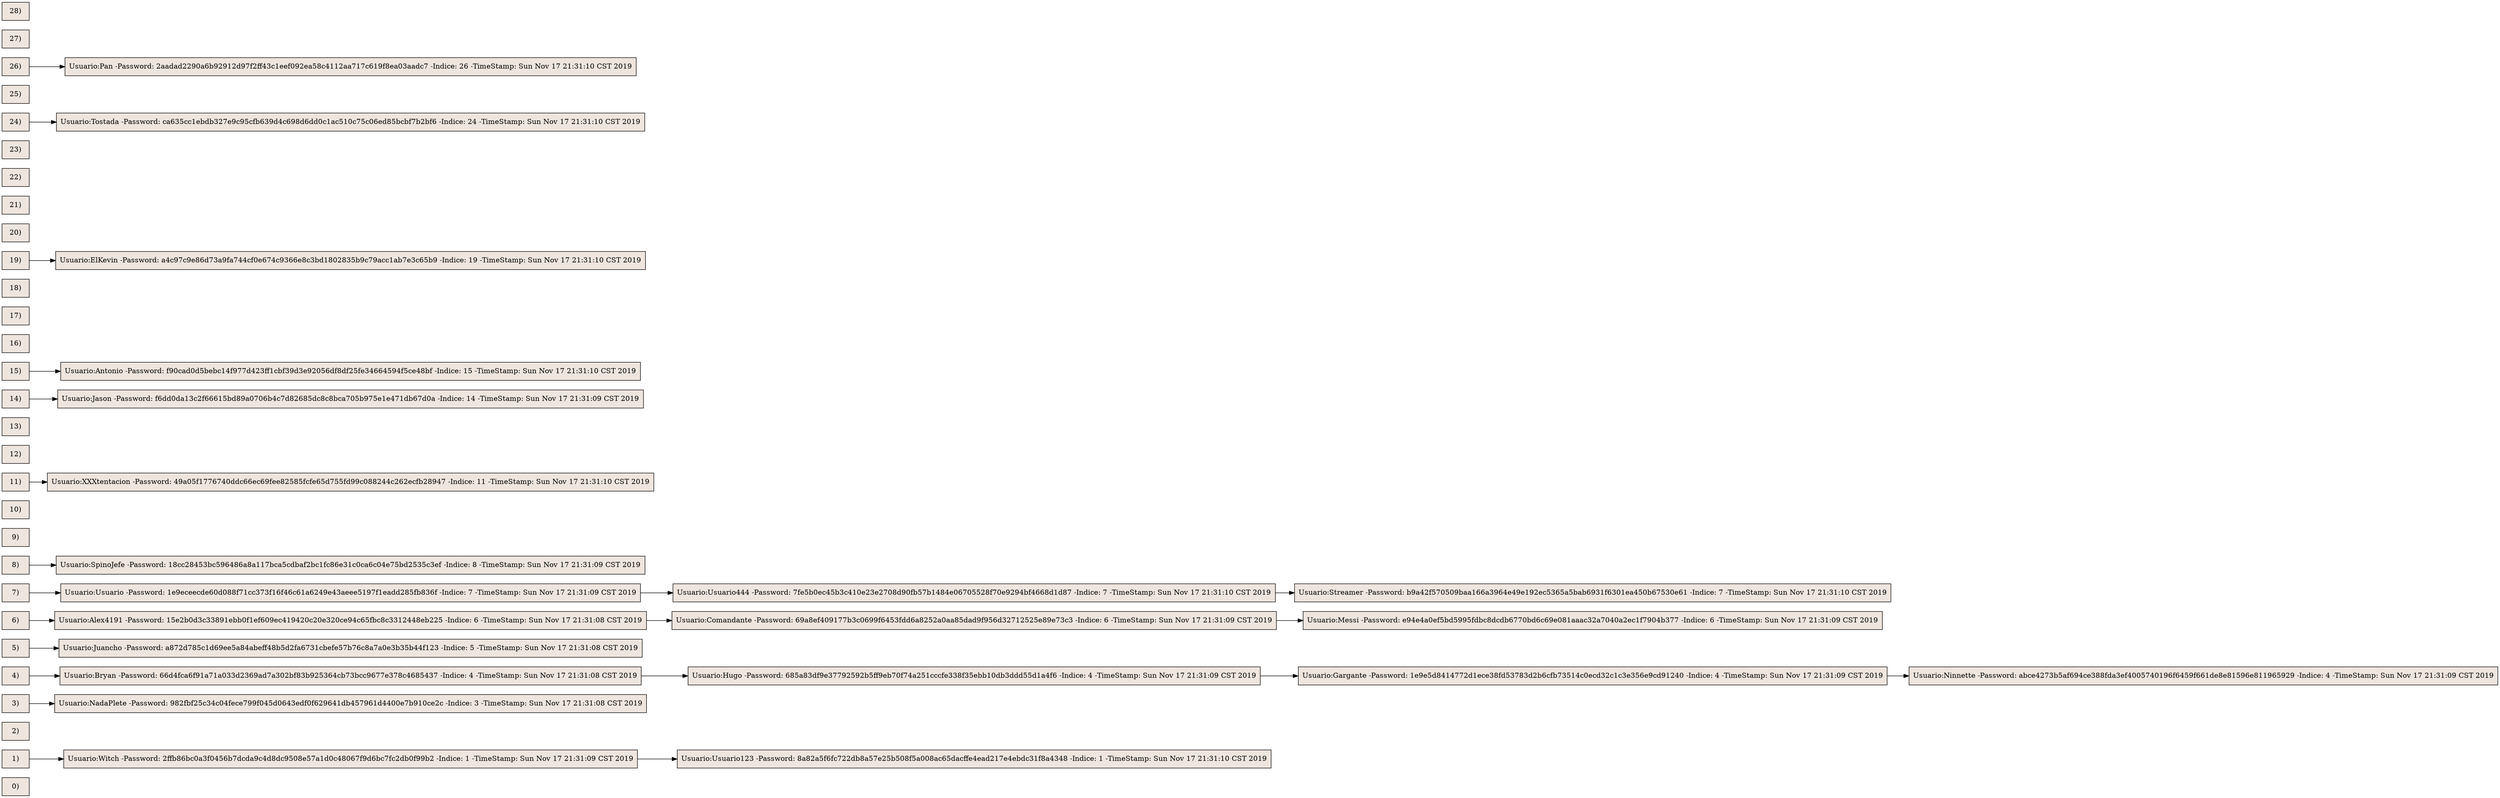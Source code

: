 digraph grafica{
rankdir=LR;
node [shape = record, style=filled, fillcolor=seashell2];
0[label = "0) "] 
1[label = "1) "]; 
1->Witch;
 Witch[label = "Usuario:Witch -Password: 2ffb86bc0a3f0456b7dcda9c4d8dc9508e57a1d0c48067f9d6bc7fc2db0f99b2 -Indice: 1 -TimeStamp: Sun Nov 17 21:31:09 CST 2019 "] 
Witch->Usuario123;
 Usuario123[label = "Usuario:Usuario123 -Password: 8a82a5f6fc722db8a57e25b508f5a008ac65dacffe4ead217e4ebdc31f8a4348 -Indice: 1 -TimeStamp: Sun Nov 17 21:31:10 CST 2019 "] 
2[label = "2) "] 
3[label = "3) "]; 
3->NadaPlete;
 NadaPlete[label = "Usuario:NadaPlete -Password: 982fbf25c34c04fece799f045d0643edf0f629641db457961d4400e7b910ce2c -Indice: 3 -TimeStamp: Sun Nov 17 21:31:08 CST 2019 "] 
4[label = "4) "]; 
4->Bryan;
 Bryan[label = "Usuario:Bryan -Password: 66d4fca6f91a71a033d2369ad7a302bf83b925364cb73bcc9677e378c4685437 -Indice: 4 -TimeStamp: Sun Nov 17 21:31:08 CST 2019 "] 
Bryan->Hugo;
 Hugo[label = "Usuario:Hugo -Password: 685a83df9e37792592b5ff9eb70f74a251cccfe338f35ebb10db3ddd55d1a4f6 -Indice: 4 -TimeStamp: Sun Nov 17 21:31:09 CST 2019 "] 
Hugo->Gargante;
 Gargante[label = "Usuario:Gargante -Password: 1e9e5d8414772d1ece38fd53783d2b6cfb73514c0ecd32c1c3e356e9cd91240 -Indice: 4 -TimeStamp: Sun Nov 17 21:31:09 CST 2019 "] 
Gargante->Ninnette;
 Ninnette[label = "Usuario:Ninnette -Password: abce4273b5af694ce388fda3ef4005740196f6459f661de8e81596e811965929 -Indice: 4 -TimeStamp: Sun Nov 17 21:31:09 CST 2019 "] 
5[label = "5) "]; 
5->Juancho;
 Juancho[label = "Usuario:Juancho -Password: a872d785c1d69ee5a84abeff48b5d2fa6731cbefe57b76c8a7a0e3b35b44f123 -Indice: 5 -TimeStamp: Sun Nov 17 21:31:08 CST 2019 "] 
6[label = "6) "]; 
6->Alex4191;
 Alex4191[label = "Usuario:Alex4191 -Password: 15e2b0d3c33891ebb0f1ef609ec419420c20e320ce94c65fbc8c3312448eb225 -Indice: 6 -TimeStamp: Sun Nov 17 21:31:08 CST 2019 "] 
Alex4191->Comandante;
 Comandante[label = "Usuario:Comandante -Password: 69a8ef409177b3c0699f6453fdd6a8252a0aa85dad9f956d32712525e89e73c3 -Indice: 6 -TimeStamp: Sun Nov 17 21:31:09 CST 2019 "] 
Comandante->Messi;
 Messi[label = "Usuario:Messi -Password: e94e4a0ef5bd5995fdbc8dcdb6770bd6c69e081aaac32a7040a2ec1f7904b377 -Indice: 6 -TimeStamp: Sun Nov 17 21:31:09 CST 2019 "] 
7[label = "7) "]; 
7->Usuario;
 Usuario[label = "Usuario:Usuario -Password: 1e9eceecde60d088f71cc373f16f46c61a6249e43aeee5197f1eadd285fb836f -Indice: 7 -TimeStamp: Sun Nov 17 21:31:09 CST 2019 "] 
Usuario->Usuario444;
 Usuario444[label = "Usuario:Usuario444 -Password: 7fe5b0ec45b3c410e23e2708d90fb57b1484e06705528f70e9294bf4668d1d87 -Indice: 7 -TimeStamp: Sun Nov 17 21:31:10 CST 2019 "] 
Usuario444->Streamer;
 Streamer[label = "Usuario:Streamer -Password: b9a42f570509baa166a3964e49e192ec5365a5bab6931f6301ea450b67530e61 -Indice: 7 -TimeStamp: Sun Nov 17 21:31:10 CST 2019 "] 
8[label = "8) "]; 
8->SpinoJefe;
 SpinoJefe[label = "Usuario:SpinoJefe -Password: 18cc28453bc596486a8a117bca5cdbaf2bc1fc86e31c0ca6c04e75bd2535c3ef -Indice: 8 -TimeStamp: Sun Nov 17 21:31:09 CST 2019 "] 
9[label = "9) "] 
10[label = "10) "] 
11[label = "11) "]; 
11->XXXtentacion;
 XXXtentacion[label = "Usuario:XXXtentacion -Password: 49a05f1776740ddc66ec69fee82585fcfe65d755fd99c088244c262ecfb28947 -Indice: 11 -TimeStamp: Sun Nov 17 21:31:10 CST 2019 "] 
12[label = "12) "] 
13[label = "13) "] 
14[label = "14) "]; 
14->Jason;
 Jason[label = "Usuario:Jason -Password: f6dd0da13c2f66615bd89a0706b4c7d82685dc8c8bca705b975e1e471db67d0a -Indice: 14 -TimeStamp: Sun Nov 17 21:31:09 CST 2019 "] 
15[label = "15) "]; 
15->Antonio;
 Antonio[label = "Usuario:Antonio -Password: f90cad0d5bebc14f977d423ff1cbf39d3e92056df8df25fe34664594f5ce48bf -Indice: 15 -TimeStamp: Sun Nov 17 21:31:10 CST 2019 "] 
16[label = "16) "] 
17[label = "17) "] 
18[label = "18) "] 
19[label = "19) "]; 
19->ElKevin;
 ElKevin[label = "Usuario:ElKevin -Password: a4c97c9e86d73a9fa744cf0e674c9366e8c3bd1802835b9c79acc1ab7e3c65b9 -Indice: 19 -TimeStamp: Sun Nov 17 21:31:10 CST 2019 "] 
20[label = "20) "] 
21[label = "21) "] 
22[label = "22) "] 
23[label = "23) "] 
24[label = "24) "]; 
24->Tostada;
 Tostada[label = "Usuario:Tostada -Password: ca635cc1ebdb327e9c95cfb639d4c698d6dd0c1ac510c75c06ed85bcbf7b2bf6 -Indice: 24 -TimeStamp: Sun Nov 17 21:31:10 CST 2019 "] 
25[label = "25) "] 
26[label = "26) "]; 
26->Pan;
 Pan[label = "Usuario:Pan -Password: 2aadad2290a6b92912d97f2ff43c1eef092ea58c4112aa717c619f8ea03aadc7 -Indice: 26 -TimeStamp: Sun Nov 17 21:31:10 CST 2019 "] 
27[label = "27) "] 
28[label = "28) "] 
}
